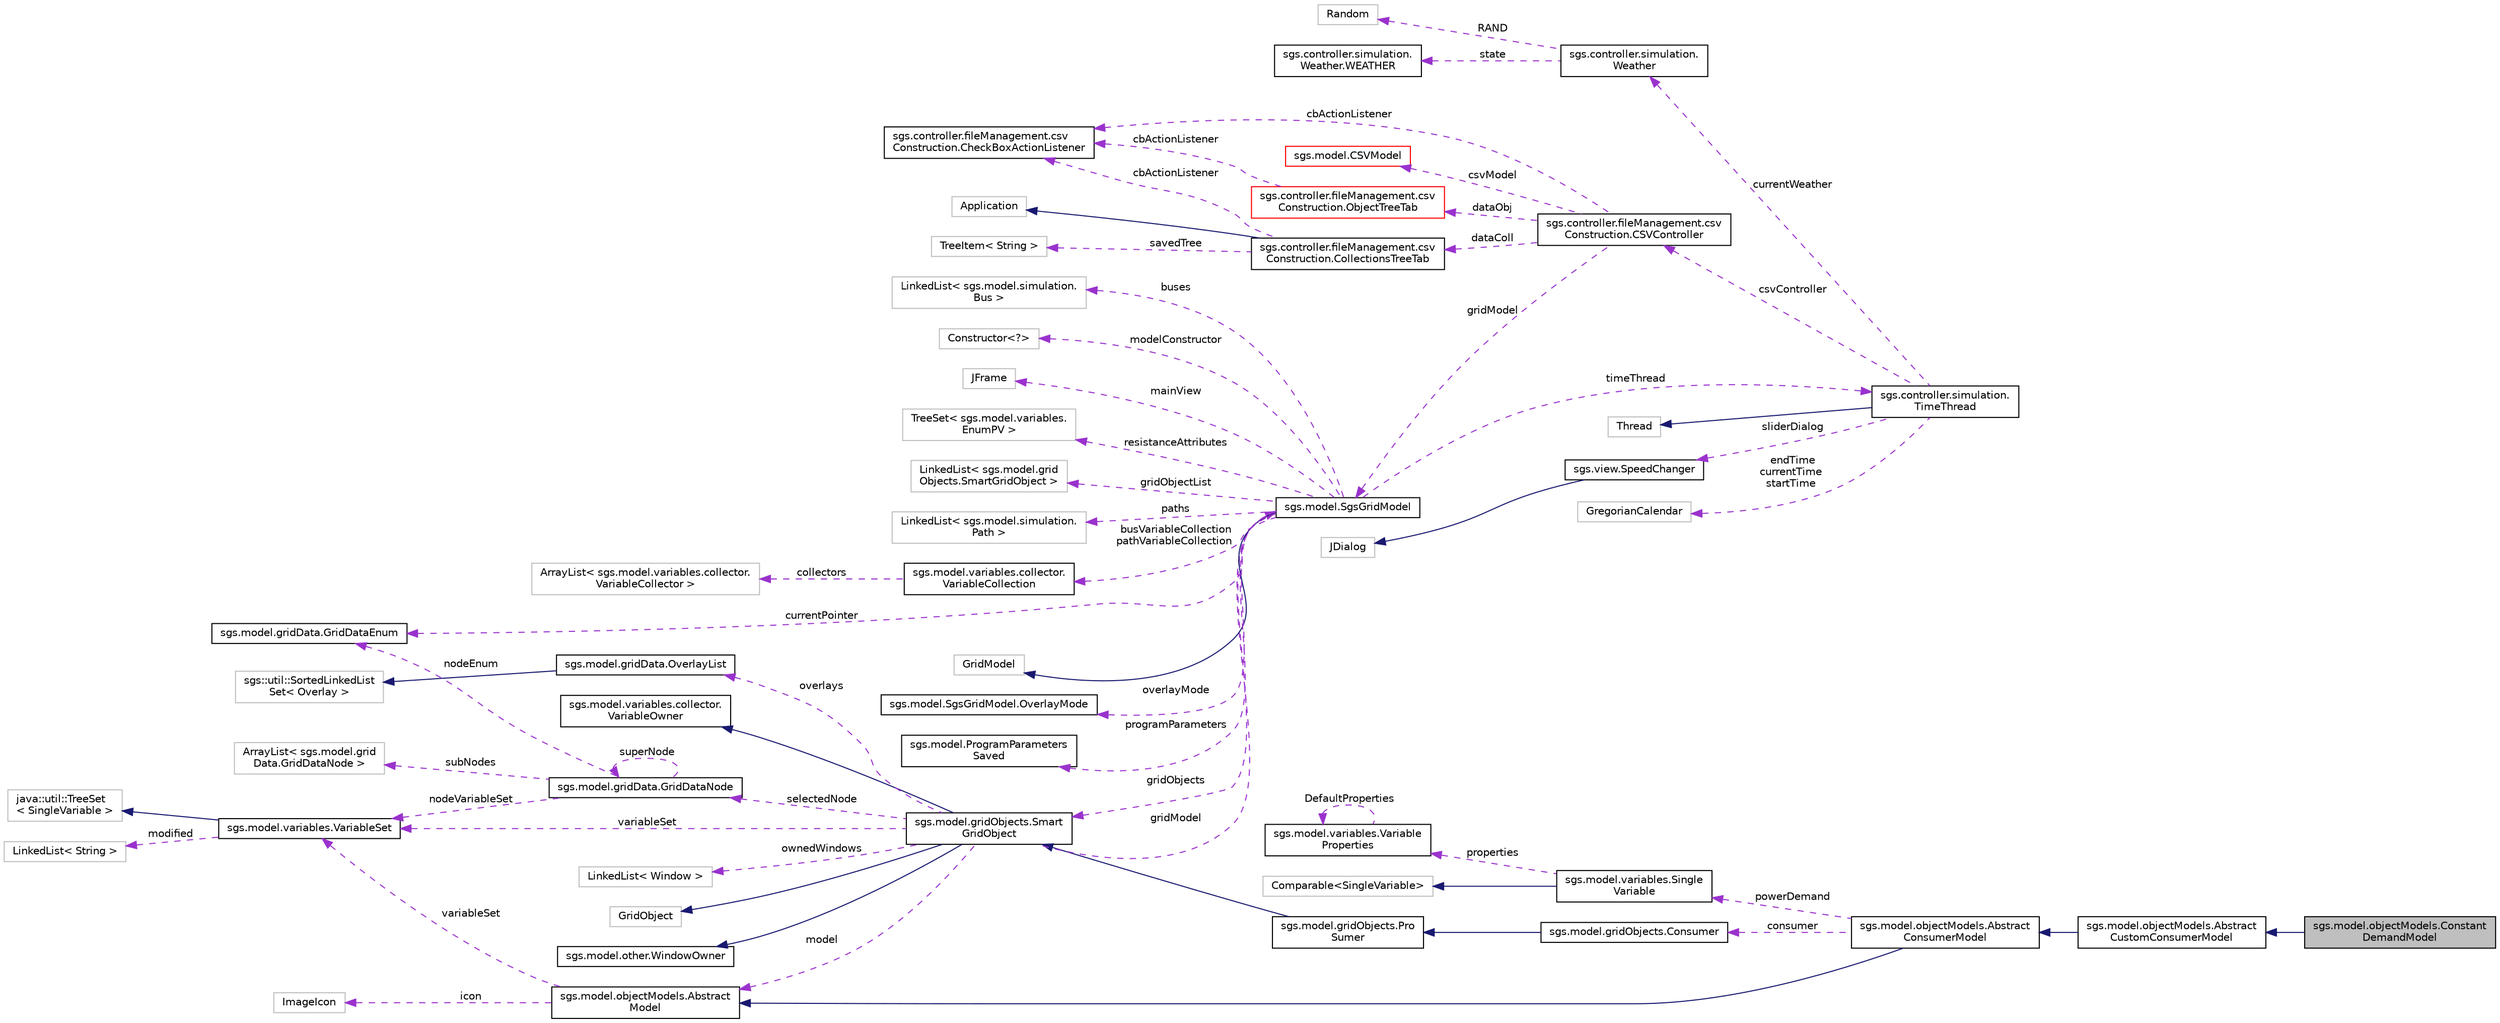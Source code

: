 digraph "sgs.model.objectModels.ConstantDemandModel"
{
  edge [fontname="Helvetica",fontsize="10",labelfontname="Helvetica",labelfontsize="10"];
  node [fontname="Helvetica",fontsize="10",shape=record];
  rankdir="LR";
  Node1 [label="sgs.model.objectModels.Constant\lDemandModel",height=0.2,width=0.4,color="black", fillcolor="grey75", style="filled" fontcolor="black"];
  Node2 -> Node1 [dir="back",color="midnightblue",fontsize="10",style="solid",fontname="Helvetica"];
  Node2 [label="sgs.model.objectModels.Abstract\lCustomConsumerModel",height=0.2,width=0.4,color="black", fillcolor="white", style="filled",URL="$classsgs_1_1model_1_1object_models_1_1_abstract_custom_consumer_model.html"];
  Node3 -> Node2 [dir="back",color="midnightblue",fontsize="10",style="solid",fontname="Helvetica"];
  Node3 [label="sgs.model.objectModels.Abstract\lConsumerModel",height=0.2,width=0.4,color="black", fillcolor="white", style="filled",URL="$classsgs_1_1model_1_1object_models_1_1_abstract_consumer_model.html"];
  Node4 -> Node3 [dir="back",color="midnightblue",fontsize="10",style="solid",fontname="Helvetica"];
  Node4 [label="sgs.model.objectModels.Abstract\lModel",height=0.2,width=0.4,color="black", fillcolor="white", style="filled",URL="$classsgs_1_1model_1_1object_models_1_1_abstract_model.html"];
  Node5 -> Node4 [dir="back",color="darkorchid3",fontsize="10",style="dashed",label=" icon" ,fontname="Helvetica"];
  Node5 [label="ImageIcon",height=0.2,width=0.4,color="grey75", fillcolor="white", style="filled"];
  Node6 -> Node4 [dir="back",color="darkorchid3",fontsize="10",style="dashed",label=" variableSet" ,fontname="Helvetica"];
  Node6 [label="sgs.model.variables.VariableSet",height=0.2,width=0.4,color="black", fillcolor="white", style="filled",URL="$classsgs_1_1model_1_1variables_1_1_variable_set.html"];
  Node7 -> Node6 [dir="back",color="midnightblue",fontsize="10",style="solid",fontname="Helvetica"];
  Node7 [label="java::util::TreeSet\l\< SingleVariable \>",height=0.2,width=0.4,color="grey75", fillcolor="white", style="filled"];
  Node8 -> Node6 [dir="back",color="darkorchid3",fontsize="10",style="dashed",label=" modified" ,fontname="Helvetica"];
  Node8 [label="LinkedList\< String \>",height=0.2,width=0.4,color="grey75", fillcolor="white", style="filled"];
  Node9 -> Node3 [dir="back",color="darkorchid3",fontsize="10",style="dashed",label=" consumer" ,fontname="Helvetica"];
  Node9 [label="sgs.model.gridObjects.Consumer",height=0.2,width=0.4,color="black", fillcolor="white", style="filled",URL="$classsgs_1_1model_1_1grid_objects_1_1_consumer.html"];
  Node10 -> Node9 [dir="back",color="midnightblue",fontsize="10",style="solid",fontname="Helvetica"];
  Node10 [label="sgs.model.gridObjects.Pro\lSumer",height=0.2,width=0.4,color="black", fillcolor="white", style="filled",URL="$classsgs_1_1model_1_1grid_objects_1_1_pro_sumer.html"];
  Node11 -> Node10 [dir="back",color="midnightblue",fontsize="10",style="solid",fontname="Helvetica"];
  Node11 [label="sgs.model.gridObjects.Smart\lGridObject",height=0.2,width=0.4,color="black", fillcolor="white", style="filled",URL="$classsgs_1_1model_1_1grid_objects_1_1_smart_grid_object.html"];
  Node12 -> Node11 [dir="back",color="midnightblue",fontsize="10",style="solid",fontname="Helvetica"];
  Node12 [label="GridObject",height=0.2,width=0.4,color="grey75", fillcolor="white", style="filled"];
  Node13 -> Node11 [dir="back",color="midnightblue",fontsize="10",style="solid",fontname="Helvetica"];
  Node13 [label="sgs.model.other.WindowOwner",height=0.2,width=0.4,color="black", fillcolor="white", style="filled",URL="$interfacesgs_1_1model_1_1other_1_1_window_owner.html"];
  Node14 -> Node11 [dir="back",color="midnightblue",fontsize="10",style="solid",fontname="Helvetica"];
  Node14 [label="sgs.model.variables.collector.\lVariableOwner",height=0.2,width=0.4,color="black", fillcolor="white", style="filled",URL="$interfacesgs_1_1model_1_1variables_1_1collector_1_1_variable_owner.html"];
  Node15 -> Node11 [dir="back",color="darkorchid3",fontsize="10",style="dashed",label=" overlays" ,fontname="Helvetica"];
  Node15 [label="sgs.model.gridData.OverlayList",height=0.2,width=0.4,color="black", fillcolor="white", style="filled",URL="$classsgs_1_1model_1_1grid_data_1_1_overlay_list.html"];
  Node16 -> Node15 [dir="back",color="midnightblue",fontsize="10",style="solid",fontname="Helvetica"];
  Node16 [label="sgs::util::SortedLinkedList\lSet\< Overlay \>",height=0.2,width=0.4,color="grey75", fillcolor="white", style="filled"];
  Node4 -> Node11 [dir="back",color="darkorchid3",fontsize="10",style="dashed",label=" model" ,fontname="Helvetica"];
  Node17 -> Node11 [dir="back",color="darkorchid3",fontsize="10",style="dashed",label=" selectedNode" ,fontname="Helvetica"];
  Node17 [label="sgs.model.gridData.GridDataNode",height=0.2,width=0.4,color="black", fillcolor="white", style="filled",URL="$classsgs_1_1model_1_1grid_data_1_1_grid_data_node.html"];
  Node18 -> Node17 [dir="back",color="darkorchid3",fontsize="10",style="dashed",label=" nodeEnum" ,fontname="Helvetica"];
  Node18 [label="sgs.model.gridData.GridDataEnum",height=0.2,width=0.4,color="black", fillcolor="white", style="filled",URL="$enumsgs_1_1model_1_1grid_data_1_1_grid_data_enum.html"];
  Node17 -> Node17 [dir="back",color="darkorchid3",fontsize="10",style="dashed",label=" superNode" ,fontname="Helvetica"];
  Node19 -> Node17 [dir="back",color="darkorchid3",fontsize="10",style="dashed",label=" subNodes" ,fontname="Helvetica"];
  Node19 [label="ArrayList\< sgs.model.grid\lData.GridDataNode \>",height=0.2,width=0.4,color="grey75", fillcolor="white", style="filled"];
  Node6 -> Node17 [dir="back",color="darkorchid3",fontsize="10",style="dashed",label=" nodeVariableSet" ,fontname="Helvetica"];
  Node20 -> Node11 [dir="back",color="darkorchid3",fontsize="10",style="dashed",label=" gridModel" ,fontname="Helvetica"];
  Node20 [label="sgs.model.SgsGridModel",height=0.2,width=0.4,color="black", fillcolor="white", style="filled",URL="$classsgs_1_1model_1_1_sgs_grid_model.html"];
  Node21 -> Node20 [dir="back",color="midnightblue",fontsize="10",style="solid",fontname="Helvetica"];
  Node21 [label="GridModel",height=0.2,width=0.4,color="grey75", fillcolor="white", style="filled"];
  Node22 -> Node20 [dir="back",color="darkorchid3",fontsize="10",style="dashed",label=" overlayMode" ,fontname="Helvetica"];
  Node22 [label="sgs.model.SgsGridModel.OverlayMode",height=0.2,width=0.4,color="black", fillcolor="white", style="filled",URL="$enumsgs_1_1model_1_1_sgs_grid_model_1_1_overlay_mode.html"];
  Node23 -> Node20 [dir="back",color="darkorchid3",fontsize="10",style="dashed",label=" programParameters" ,fontname="Helvetica"];
  Node23 [label="sgs.model.ProgramParameters\lSaved",height=0.2,width=0.4,color="black", fillcolor="white", style="filled",URL="$classsgs_1_1model_1_1_program_parameters_saved.html"];
  Node18 -> Node20 [dir="back",color="darkorchid3",fontsize="10",style="dashed",label=" currentPointer" ,fontname="Helvetica"];
  Node11 -> Node20 [dir="back",color="darkorchid3",fontsize="10",style="dashed",label=" gridObjects" ,fontname="Helvetica"];
  Node24 -> Node20 [dir="back",color="darkorchid3",fontsize="10",style="dashed",label=" busVariableCollection\npathVariableCollection" ,fontname="Helvetica"];
  Node24 [label="sgs.model.variables.collector.\lVariableCollection",height=0.2,width=0.4,color="black", fillcolor="white", style="filled",URL="$classsgs_1_1model_1_1variables_1_1collector_1_1_variable_collection.html"];
  Node25 -> Node24 [dir="back",color="darkorchid3",fontsize="10",style="dashed",label=" collectors" ,fontname="Helvetica"];
  Node25 [label="ArrayList\< sgs.model.variables.collector.\lVariableCollector \>",height=0.2,width=0.4,color="grey75", fillcolor="white", style="filled"];
  Node26 -> Node20 [dir="back",color="darkorchid3",fontsize="10",style="dashed",label=" buses" ,fontname="Helvetica"];
  Node26 [label="LinkedList\< sgs.model.simulation.\lBus \>",height=0.2,width=0.4,color="grey75", fillcolor="white", style="filled"];
  Node27 -> Node20 [dir="back",color="darkorchid3",fontsize="10",style="dashed",label=" modelConstructor" ,fontname="Helvetica"];
  Node27 [label="Constructor\<?\>",height=0.2,width=0.4,color="grey75", fillcolor="white", style="filled"];
  Node28 -> Node20 [dir="back",color="darkorchid3",fontsize="10",style="dashed",label=" mainView" ,fontname="Helvetica"];
  Node28 [label="JFrame",height=0.2,width=0.4,color="grey75", fillcolor="white", style="filled"];
  Node29 -> Node20 [dir="back",color="darkorchid3",fontsize="10",style="dashed",label=" resistanceAttributes" ,fontname="Helvetica"];
  Node29 [label="TreeSet\< sgs.model.variables.\lEnumPV \>",height=0.2,width=0.4,color="grey75", fillcolor="white", style="filled"];
  Node30 -> Node20 [dir="back",color="darkorchid3",fontsize="10",style="dashed",label=" timeThread" ,fontname="Helvetica"];
  Node30 [label="sgs.controller.simulation.\lTimeThread",height=0.2,width=0.4,color="black", fillcolor="white", style="filled",URL="$classsgs_1_1controller_1_1simulation_1_1_time_thread.html"];
  Node31 -> Node30 [dir="back",color="midnightblue",fontsize="10",style="solid",fontname="Helvetica"];
  Node31 [label="Thread",height=0.2,width=0.4,color="grey75", fillcolor="white", style="filled"];
  Node32 -> Node30 [dir="back",color="darkorchid3",fontsize="10",style="dashed",label=" csvController" ,fontname="Helvetica"];
  Node32 [label="sgs.controller.fileManagement.csv\lConstruction.CSVController",height=0.2,width=0.4,color="black", fillcolor="white", style="filled",URL="$classsgs_1_1controller_1_1file_management_1_1csv_construction_1_1_c_s_v_controller.html"];
  Node33 -> Node32 [dir="back",color="darkorchid3",fontsize="10",style="dashed",label=" dataColl" ,fontname="Helvetica"];
  Node33 [label="sgs.controller.fileManagement.csv\lConstruction.CollectionsTreeTab",height=0.2,width=0.4,color="black", fillcolor="white", style="filled",URL="$classsgs_1_1controller_1_1file_management_1_1csv_construction_1_1_collections_tree_tab.html"];
  Node34 -> Node33 [dir="back",color="midnightblue",fontsize="10",style="solid",fontname="Helvetica"];
  Node34 [label="Application",height=0.2,width=0.4,color="grey75", fillcolor="white", style="filled"];
  Node35 -> Node33 [dir="back",color="darkorchid3",fontsize="10",style="dashed",label=" savedTree" ,fontname="Helvetica"];
  Node35 [label="TreeItem\< String \>",height=0.2,width=0.4,color="grey75", fillcolor="white", style="filled"];
  Node36 -> Node33 [dir="back",color="darkorchid3",fontsize="10",style="dashed",label=" cbActionListener" ,fontname="Helvetica"];
  Node36 [label="sgs.controller.fileManagement.csv\lConstruction.CheckBoxActionListener",height=0.2,width=0.4,color="black", fillcolor="white", style="filled",URL="$classsgs_1_1controller_1_1file_management_1_1csv_construction_1_1_check_box_action_listener.html"];
  Node20 -> Node32 [dir="back",color="darkorchid3",fontsize="10",style="dashed",label=" gridModel" ,fontname="Helvetica"];
  Node37 -> Node32 [dir="back",color="darkorchid3",fontsize="10",style="dashed",label=" dataObj" ,fontname="Helvetica"];
  Node37 [label="sgs.controller.fileManagement.csv\lConstruction.ObjectTreeTab",height=0.2,width=0.4,color="red", fillcolor="white", style="filled",URL="$classsgs_1_1controller_1_1file_management_1_1csv_construction_1_1_object_tree_tab.html"];
  Node36 -> Node37 [dir="back",color="darkorchid3",fontsize="10",style="dashed",label=" cbActionListener" ,fontname="Helvetica"];
  Node38 -> Node32 [dir="back",color="darkorchid3",fontsize="10",style="dashed",label=" csvModel" ,fontname="Helvetica"];
  Node38 [label="sgs.model.CSVModel",height=0.2,width=0.4,color="red", fillcolor="white", style="filled",URL="$classsgs_1_1model_1_1_c_s_v_model.html"];
  Node36 -> Node32 [dir="back",color="darkorchid3",fontsize="10",style="dashed",label=" cbActionListener" ,fontname="Helvetica"];
  Node39 -> Node30 [dir="back",color="darkorchid3",fontsize="10",style="dashed",label=" sliderDialog" ,fontname="Helvetica"];
  Node39 [label="sgs.view.SpeedChanger",height=0.2,width=0.4,color="black", fillcolor="white", style="filled",URL="$classsgs_1_1view_1_1_speed_changer.html"];
  Node40 -> Node39 [dir="back",color="midnightblue",fontsize="10",style="solid",fontname="Helvetica"];
  Node40 [label="JDialog",height=0.2,width=0.4,color="grey75", fillcolor="white", style="filled"];
  Node41 -> Node30 [dir="back",color="darkorchid3",fontsize="10",style="dashed",label=" endTime\ncurrentTime\nstartTime" ,fontname="Helvetica"];
  Node41 [label="GregorianCalendar",height=0.2,width=0.4,color="grey75", fillcolor="white", style="filled"];
  Node42 -> Node30 [dir="back",color="darkorchid3",fontsize="10",style="dashed",label=" currentWeather" ,fontname="Helvetica"];
  Node42 [label="sgs.controller.simulation.\lWeather",height=0.2,width=0.4,color="black", fillcolor="white", style="filled",URL="$classsgs_1_1controller_1_1simulation_1_1_weather.html"];
  Node43 -> Node42 [dir="back",color="darkorchid3",fontsize="10",style="dashed",label=" state" ,fontname="Helvetica"];
  Node43 [label="sgs.controller.simulation.\lWeather.WEATHER",height=0.2,width=0.4,color="black", fillcolor="white", style="filled",URL="$enumsgs_1_1controller_1_1simulation_1_1_weather_1_1_w_e_a_t_h_e_r.html"];
  Node44 -> Node42 [dir="back",color="darkorchid3",fontsize="10",style="dashed",label=" RAND" ,fontname="Helvetica"];
  Node44 [label="Random",height=0.2,width=0.4,color="grey75", fillcolor="white", style="filled"];
  Node45 -> Node20 [dir="back",color="darkorchid3",fontsize="10",style="dashed",label=" gridObjectList" ,fontname="Helvetica"];
  Node45 [label="LinkedList\< sgs.model.grid\lObjects.SmartGridObject \>",height=0.2,width=0.4,color="grey75", fillcolor="white", style="filled"];
  Node46 -> Node20 [dir="back",color="darkorchid3",fontsize="10",style="dashed",label=" paths" ,fontname="Helvetica"];
  Node46 [label="LinkedList\< sgs.model.simulation.\lPath \>",height=0.2,width=0.4,color="grey75", fillcolor="white", style="filled"];
  Node47 -> Node11 [dir="back",color="darkorchid3",fontsize="10",style="dashed",label=" ownedWindows" ,fontname="Helvetica"];
  Node47 [label="LinkedList\< Window \>",height=0.2,width=0.4,color="grey75", fillcolor="white", style="filled"];
  Node6 -> Node11 [dir="back",color="darkorchid3",fontsize="10",style="dashed",label=" variableSet" ,fontname="Helvetica"];
  Node48 -> Node3 [dir="back",color="darkorchid3",fontsize="10",style="dashed",label=" powerDemand" ,fontname="Helvetica"];
  Node48 [label="sgs.model.variables.Single\lVariable",height=0.2,width=0.4,color="black", fillcolor="white", style="filled",URL="$classsgs_1_1model_1_1variables_1_1_single_variable.html"];
  Node49 -> Node48 [dir="back",color="midnightblue",fontsize="10",style="solid",fontname="Helvetica"];
  Node49 [label="Comparable\<SingleVariable\>",height=0.2,width=0.4,color="grey75", fillcolor="white", style="filled"];
  Node50 -> Node48 [dir="back",color="darkorchid3",fontsize="10",style="dashed",label=" properties" ,fontname="Helvetica"];
  Node50 [label="sgs.model.variables.Variable\lProperties",height=0.2,width=0.4,color="black", fillcolor="white", style="filled",URL="$classsgs_1_1model_1_1variables_1_1_variable_properties.html"];
  Node50 -> Node50 [dir="back",color="darkorchid3",fontsize="10",style="dashed",label=" DefaultProperties" ,fontname="Helvetica"];
}
